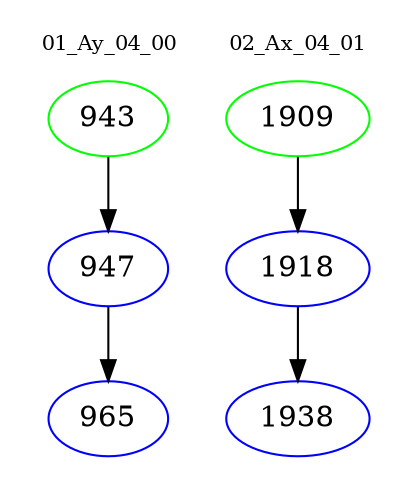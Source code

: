 digraph{
subgraph cluster_0 {
color = white
label = "01_Ay_04_00";
fontsize=10;
T0_943 [label="943", color="green"]
T0_943 -> T0_947 [color="black"]
T0_947 [label="947", color="blue"]
T0_947 -> T0_965 [color="black"]
T0_965 [label="965", color="blue"]
}
subgraph cluster_1 {
color = white
label = "02_Ax_04_01";
fontsize=10;
T1_1909 [label="1909", color="green"]
T1_1909 -> T1_1918 [color="black"]
T1_1918 [label="1918", color="blue"]
T1_1918 -> T1_1938 [color="black"]
T1_1938 [label="1938", color="blue"]
}
}
